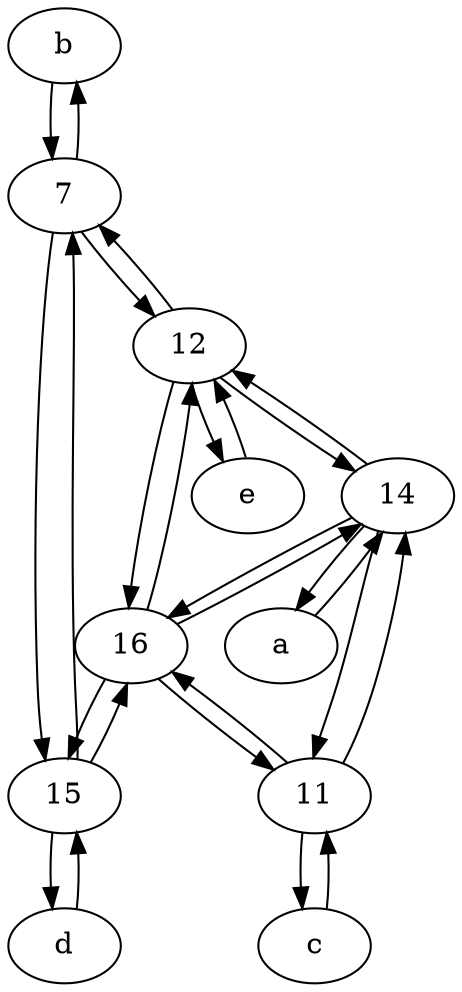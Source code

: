digraph  {
	b [pos="50,20!"];
	a [pos="40,10!"];
	7;
	c [pos="20,10!"];
	14;
	16;
	11;
	15;
	d [pos="20,30!"];
	e [pos="30,50!"];
	12;
	15 -> 7;
	14 -> a;
	a -> 14;
	16 -> 15;
	7 -> 12;
	12 -> 7;
	14 -> 11;
	e -> 12;
	12 -> 14;
	c -> 11;
	12 -> 16;
	11 -> c;
	7 -> b;
	11 -> 14;
	11 -> 16;
	7 -> 15;
	16 -> 11;
	15 -> d;
	b -> 7;
	d -> 15;
	16 -> 12;
	14 -> 16;
	15 -> 16;
	14 -> 12;
	12 -> e;
	16 -> 14;

	}